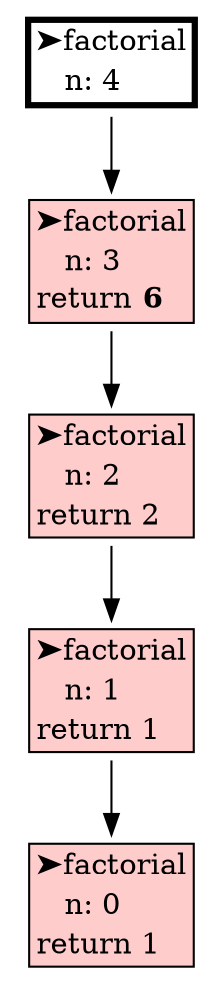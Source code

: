 digraph invocation_tree {
	node [shape=plaintext]
	0 [label=<
<TABLE BORDER="3" CELLBORDER="0" CELLSPACING="0" BGCOLOR="#ffffff">
  <TR><TD ALIGN="left">➤factorial</TD></TR>
  <TR><TD ALIGN="left">   n: 4</TD></TR>
</TABLE>>]
	1 [label=<
<TABLE BORDER="1" CELLBORDER="0" CELLSPACING="0" BGCOLOR="#ffcccc">
  <TR><TD ALIGN="left">➤factorial</TD></TR>
  <TR><TD ALIGN="left">   n: 3</TD></TR>
  <TR><TD ALIGN="left">return <B>6</B></TD></TR>
</TABLE>>]
	2 [label=<
<TABLE BORDER="1" CELLBORDER="0" CELLSPACING="0" BGCOLOR="#ffcccc">
  <TR><TD ALIGN="left">➤factorial</TD></TR>
  <TR><TD ALIGN="left">   n: 2</TD></TR>
  <TR><TD ALIGN="left">return 2</TD></TR>
</TABLE>>]
	3 [label=<
<TABLE BORDER="1" CELLBORDER="0" CELLSPACING="0" BGCOLOR="#ffcccc">
  <TR><TD ALIGN="left">➤factorial</TD></TR>
  <TR><TD ALIGN="left">   n: 1</TD></TR>
  <TR><TD ALIGN="left">return 1</TD></TR>
</TABLE>>]
	4 [label=<
<TABLE BORDER="1" CELLBORDER="0" CELLSPACING="0" BGCOLOR="#ffcccc">
  <TR><TD ALIGN="left">➤factorial</TD></TR>
  <TR><TD ALIGN="left">   n: 0</TD></TR>
  <TR><TD ALIGN="left">return 1</TD></TR>
</TABLE>>]
	0 -> 1
	1 -> 2
	2 -> 3
	3 -> 4
}
